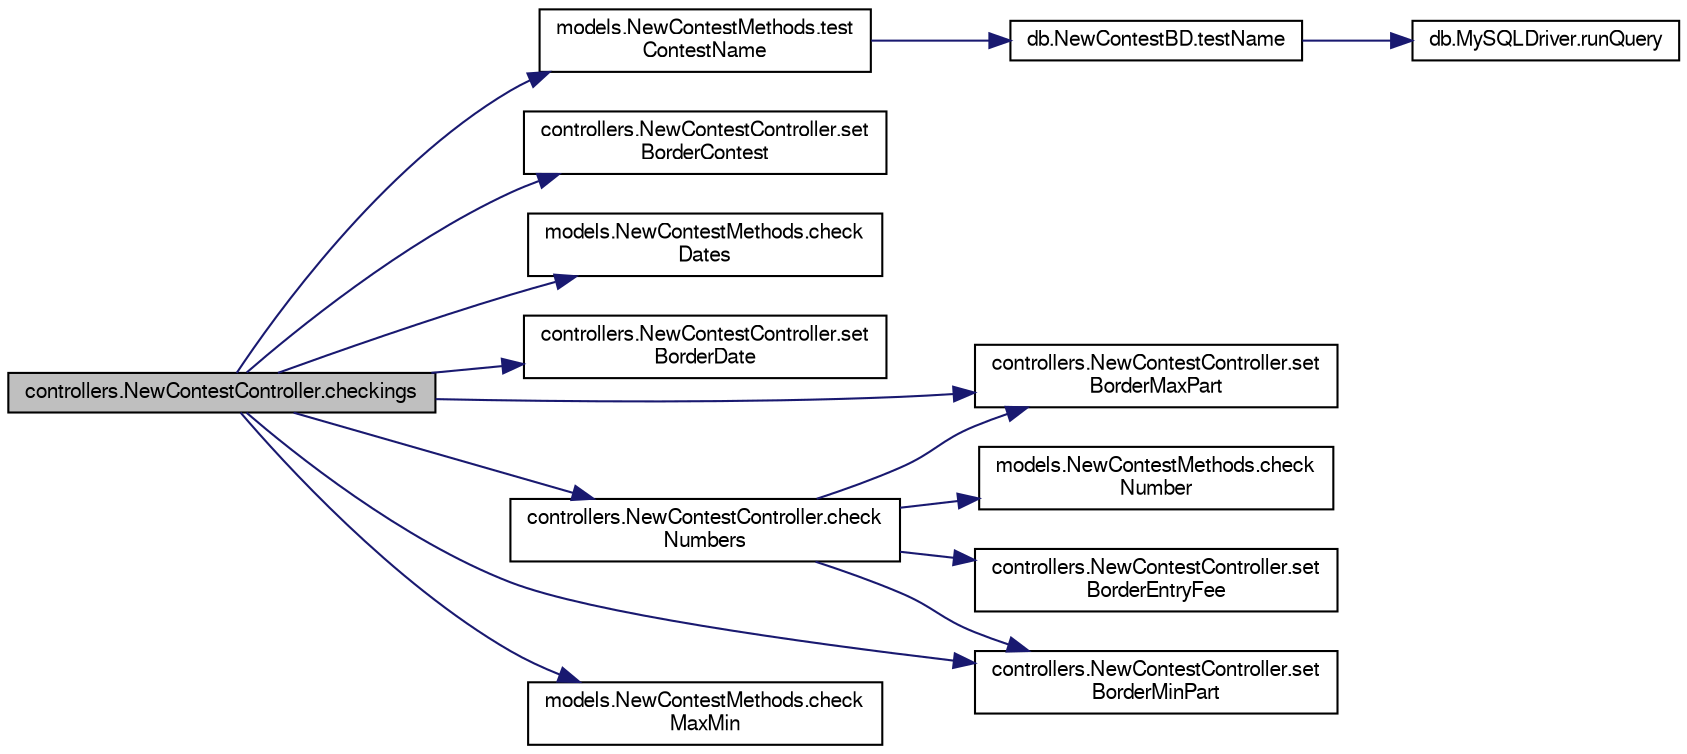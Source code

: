 digraph "controllers.NewContestController.checkings"
{
  bgcolor="transparent";
  edge [fontname="FreeSans",fontsize="10",labelfontname="FreeSans",labelfontsize="10"];
  node [fontname="FreeSans",fontsize="10",shape=record];
  rankdir="LR";
  Node2 [label="controllers.NewContestController.checkings",height=0.2,width=0.4,color="black", fillcolor="grey75", style="filled", fontcolor="black"];
  Node2 -> Node3 [color="midnightblue",fontsize="10",style="solid",fontname="FreeSans"];
  Node3 [label="models.NewContestMethods.test\lContestName",height=0.2,width=0.4,color="black",URL="$classmodels_1_1NewContestMethods.html#aecd0a65fe05ff4263aa401a1e5142018"];
  Node3 -> Node4 [color="midnightblue",fontsize="10",style="solid",fontname="FreeSans"];
  Node4 [label="db.NewContestBD.testName",height=0.2,width=0.4,color="black",URL="$classdb_1_1NewContestBD.html#a72b713f5c83c0a45cd28a8fe8f3eb103"];
  Node4 -> Node5 [color="midnightblue",fontsize="10",style="solid",fontname="FreeSans"];
  Node5 [label="db.MySQLDriver.runQuery",height=0.2,width=0.4,color="black",URL="$classdb_1_1MySQLDriver.html#a88dbd83b514760694646f5cac76e9024"];
  Node2 -> Node6 [color="midnightblue",fontsize="10",style="solid",fontname="FreeSans"];
  Node6 [label="controllers.NewContestController.set\lBorderContest",height=0.2,width=0.4,color="black",URL="$classcontrollers_1_1NewContestController.html#a063c6c645cf0a745bb185ccb1b9244ea"];
  Node2 -> Node7 [color="midnightblue",fontsize="10",style="solid",fontname="FreeSans"];
  Node7 [label="models.NewContestMethods.check\lDates",height=0.2,width=0.4,color="black",URL="$classmodels_1_1NewContestMethods.html#a7593ce70a791bc31b213b62cdd4ef0ac"];
  Node2 -> Node8 [color="midnightblue",fontsize="10",style="solid",fontname="FreeSans"];
  Node8 [label="controllers.NewContestController.set\lBorderDate",height=0.2,width=0.4,color="black",URL="$classcontrollers_1_1NewContestController.html#a04cb158dc6d1c994104d641c3b16cada"];
  Node2 -> Node9 [color="midnightblue",fontsize="10",style="solid",fontname="FreeSans"];
  Node9 [label="controllers.NewContestController.check\lNumbers",height=0.2,width=0.4,color="black",URL="$classcontrollers_1_1NewContestController.html#a003e276cb45f529c2a843f9640c41112"];
  Node9 -> Node10 [color="midnightblue",fontsize="10",style="solid",fontname="FreeSans"];
  Node10 [label="models.NewContestMethods.check\lNumber",height=0.2,width=0.4,color="black",URL="$classmodels_1_1NewContestMethods.html#a9ee997e847bcf271f39527d98947bef8"];
  Node9 -> Node11 [color="midnightblue",fontsize="10",style="solid",fontname="FreeSans"];
  Node11 [label="controllers.NewContestController.set\lBorderMaxPart",height=0.2,width=0.4,color="black",URL="$classcontrollers_1_1NewContestController.html#a5efef20d55132f0f2e49236ce283b994"];
  Node9 -> Node12 [color="midnightblue",fontsize="10",style="solid",fontname="FreeSans"];
  Node12 [label="controllers.NewContestController.set\lBorderMinPart",height=0.2,width=0.4,color="black",URL="$classcontrollers_1_1NewContestController.html#a7f3a4f0446d3cb0e4e66c6b98ffb2577"];
  Node9 -> Node13 [color="midnightblue",fontsize="10",style="solid",fontname="FreeSans"];
  Node13 [label="controllers.NewContestController.set\lBorderEntryFee",height=0.2,width=0.4,color="black",URL="$classcontrollers_1_1NewContestController.html#af7817fbdcadbfdf32f6b487b154092d4"];
  Node2 -> Node14 [color="midnightblue",fontsize="10",style="solid",fontname="FreeSans"];
  Node14 [label="models.NewContestMethods.check\lMaxMin",height=0.2,width=0.4,color="black",URL="$classmodels_1_1NewContestMethods.html#a601d7908c8642ca06a4cb2ec4f9cc6c8"];
  Node2 -> Node11 [color="midnightblue",fontsize="10",style="solid",fontname="FreeSans"];
  Node2 -> Node12 [color="midnightblue",fontsize="10",style="solid",fontname="FreeSans"];
}
